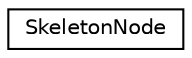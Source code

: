 digraph "Graphical Class Hierarchy"
{
  edge [fontname="Helvetica",fontsize="10",labelfontname="Helvetica",labelfontsize="10"];
  node [fontname="Helvetica",fontsize="10",shape=record];
  rankdir="LR";
  Node0 [label="SkeletonNode",height=0.2,width=0.4,color="black", fillcolor="white", style="filled",URL="$classSkeletonNode.html"];
}
